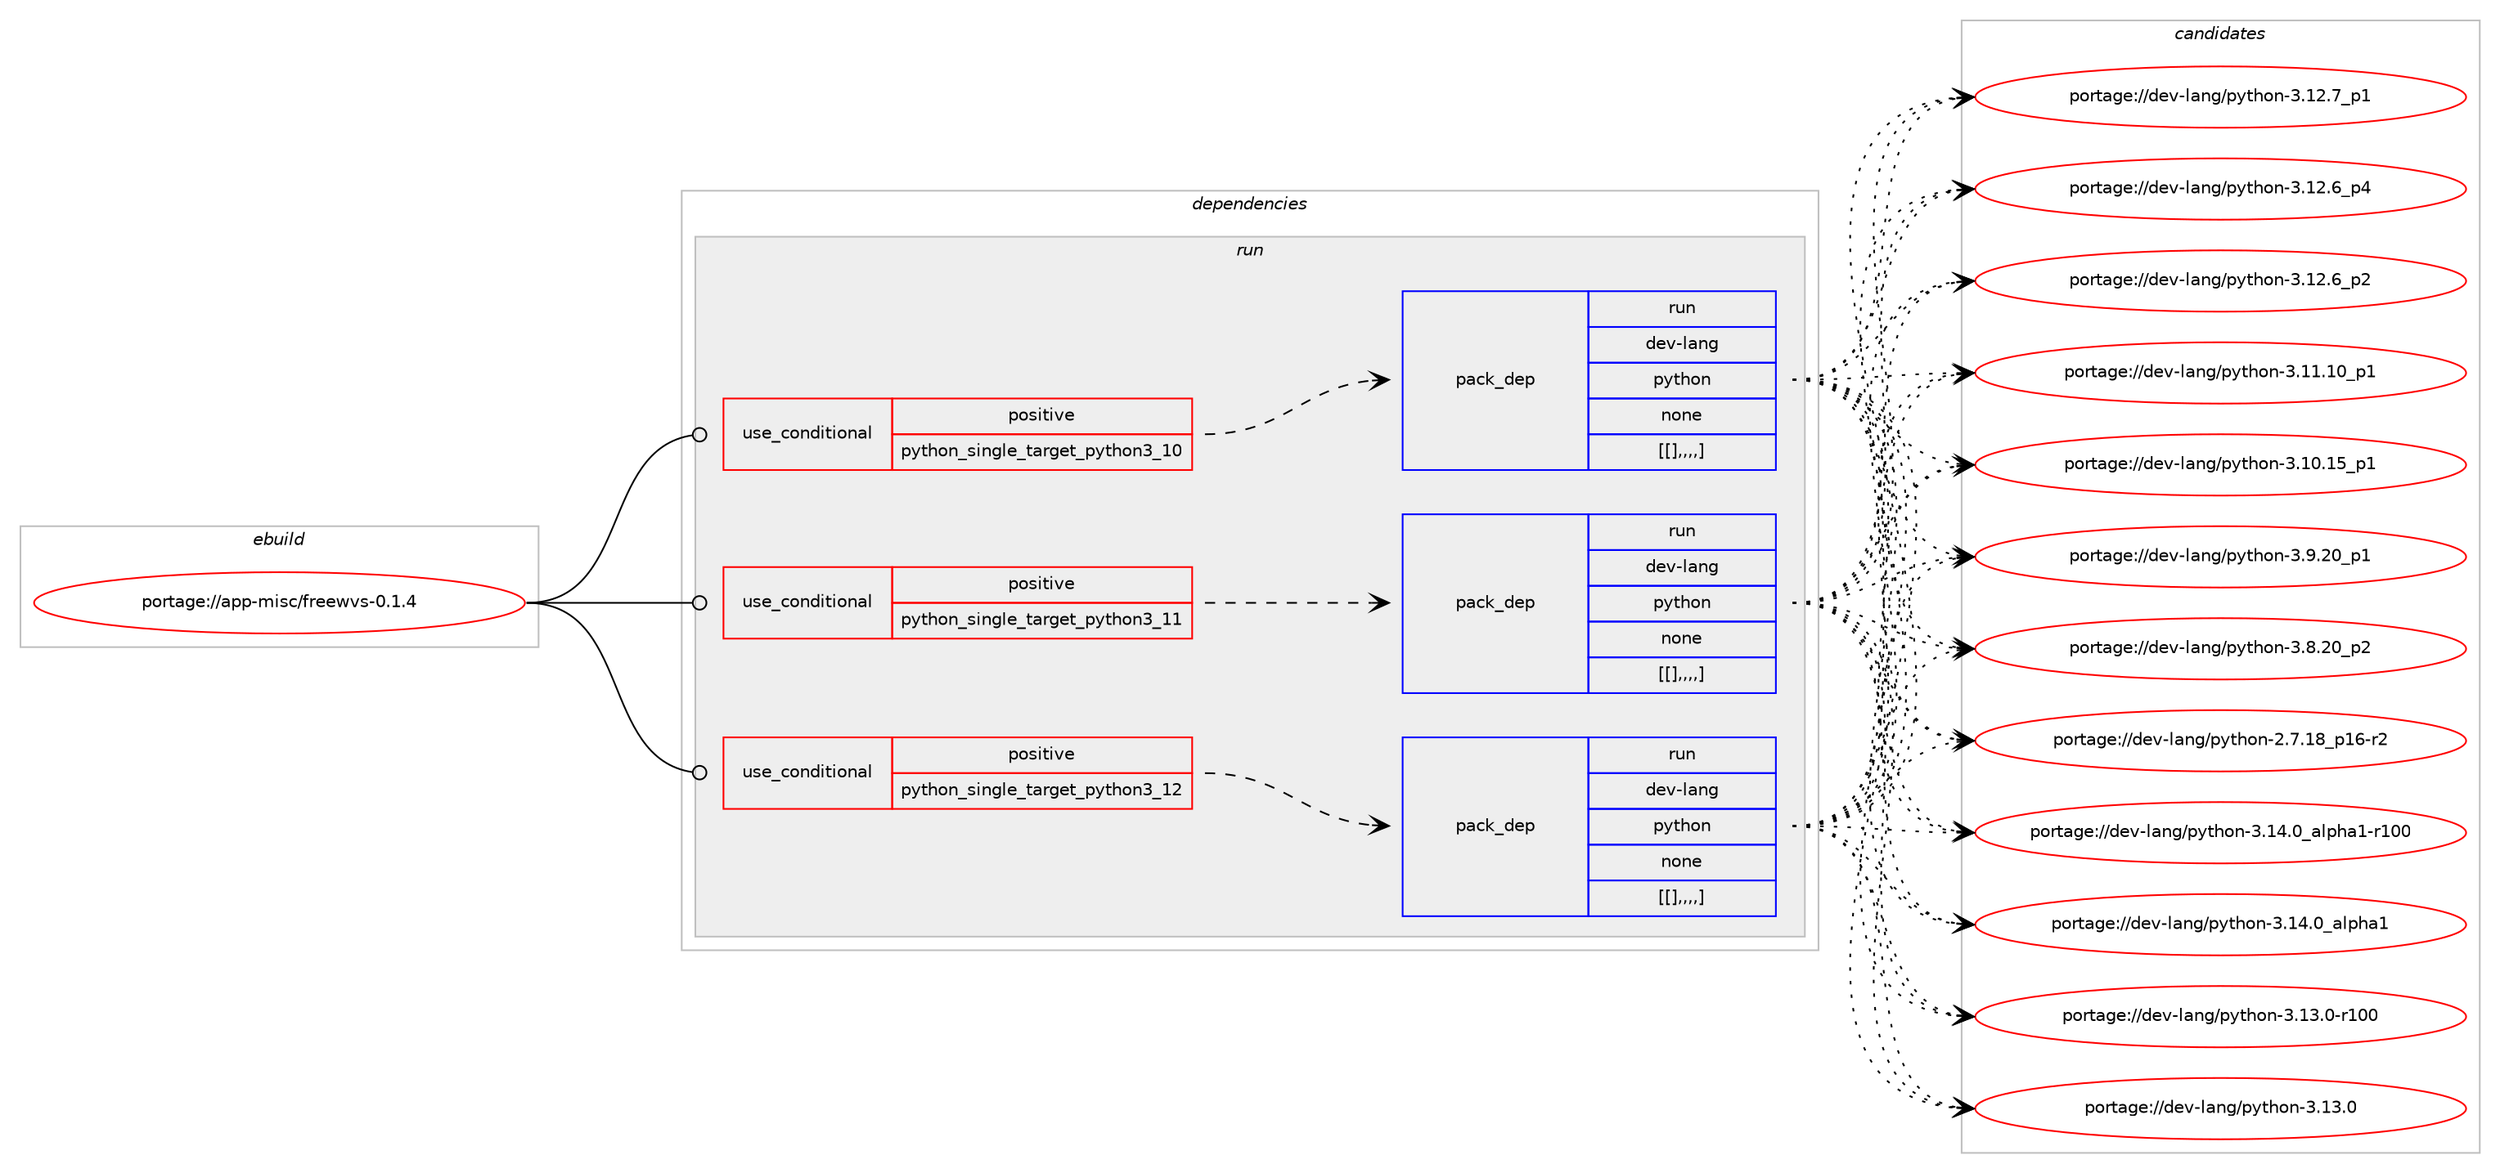 digraph prolog {

# *************
# Graph options
# *************

newrank=true;
concentrate=true;
compound=true;
graph [rankdir=LR,fontname=Helvetica,fontsize=10,ranksep=1.5];#, ranksep=2.5, nodesep=0.2];
edge  [arrowhead=vee];
node  [fontname=Helvetica,fontsize=10];

# **********
# The ebuild
# **********

subgraph cluster_leftcol {
color=gray;
label=<<i>ebuild</i>>;
id [label="portage://app-misc/freewvs-0.1.4", color=red, width=4, href="../app-misc/freewvs-0.1.4.svg"];
}

# ****************
# The dependencies
# ****************

subgraph cluster_midcol {
color=gray;
label=<<i>dependencies</i>>;
subgraph cluster_compile {
fillcolor="#eeeeee";
style=filled;
label=<<i>compile</i>>;
}
subgraph cluster_compileandrun {
fillcolor="#eeeeee";
style=filled;
label=<<i>compile and run</i>>;
}
subgraph cluster_run {
fillcolor="#eeeeee";
style=filled;
label=<<i>run</i>>;
subgraph cond13026 {
dependency43749 [label=<<TABLE BORDER="0" CELLBORDER="1" CELLSPACING="0" CELLPADDING="4"><TR><TD ROWSPAN="3" CELLPADDING="10">use_conditional</TD></TR><TR><TD>positive</TD></TR><TR><TD>python_single_target_python3_10</TD></TR></TABLE>>, shape=none, color=red];
subgraph pack30288 {
dependency43759 [label=<<TABLE BORDER="0" CELLBORDER="1" CELLSPACING="0" CELLPADDING="4" WIDTH="220"><TR><TD ROWSPAN="6" CELLPADDING="30">pack_dep</TD></TR><TR><TD WIDTH="110">run</TD></TR><TR><TD>dev-lang</TD></TR><TR><TD>python</TD></TR><TR><TD>none</TD></TR><TR><TD>[[],,,,]</TD></TR></TABLE>>, shape=none, color=blue];
}
dependency43749:e -> dependency43759:w [weight=20,style="dashed",arrowhead="vee"];
}
id:e -> dependency43749:w [weight=20,style="solid",arrowhead="odot"];
subgraph cond13034 {
dependency43844 [label=<<TABLE BORDER="0" CELLBORDER="1" CELLSPACING="0" CELLPADDING="4"><TR><TD ROWSPAN="3" CELLPADDING="10">use_conditional</TD></TR><TR><TD>positive</TD></TR><TR><TD>python_single_target_python3_11</TD></TR></TABLE>>, shape=none, color=red];
subgraph pack30382 {
dependency43882 [label=<<TABLE BORDER="0" CELLBORDER="1" CELLSPACING="0" CELLPADDING="4" WIDTH="220"><TR><TD ROWSPAN="6" CELLPADDING="30">pack_dep</TD></TR><TR><TD WIDTH="110">run</TD></TR><TR><TD>dev-lang</TD></TR><TR><TD>python</TD></TR><TR><TD>none</TD></TR><TR><TD>[[],,,,]</TD></TR></TABLE>>, shape=none, color=blue];
}
dependency43844:e -> dependency43882:w [weight=20,style="dashed",arrowhead="vee"];
}
id:e -> dependency43844:w [weight=20,style="solid",arrowhead="odot"];
subgraph cond13073 {
dependency43968 [label=<<TABLE BORDER="0" CELLBORDER="1" CELLSPACING="0" CELLPADDING="4"><TR><TD ROWSPAN="3" CELLPADDING="10">use_conditional</TD></TR><TR><TD>positive</TD></TR><TR><TD>python_single_target_python3_12</TD></TR></TABLE>>, shape=none, color=red];
subgraph pack30457 {
dependency43988 [label=<<TABLE BORDER="0" CELLBORDER="1" CELLSPACING="0" CELLPADDING="4" WIDTH="220"><TR><TD ROWSPAN="6" CELLPADDING="30">pack_dep</TD></TR><TR><TD WIDTH="110">run</TD></TR><TR><TD>dev-lang</TD></TR><TR><TD>python</TD></TR><TR><TD>none</TD></TR><TR><TD>[[],,,,]</TD></TR></TABLE>>, shape=none, color=blue];
}
dependency43968:e -> dependency43988:w [weight=20,style="dashed",arrowhead="vee"];
}
id:e -> dependency43968:w [weight=20,style="solid",arrowhead="odot"];
}
}

# **************
# The candidates
# **************

subgraph cluster_choices {
rank=same;
color=gray;
label=<<i>candidates</i>>;

subgraph choice28775 {
color=black;
nodesep=1;
choice100101118451089711010347112121116104111110455146495246489597108112104974945114494848 [label="portage://dev-lang/python-3.14.0_alpha1-r100", color=red, width=4,href="../dev-lang/python-3.14.0_alpha1-r100.svg"];
choice1001011184510897110103471121211161041111104551464952464895971081121049749 [label="portage://dev-lang/python-3.14.0_alpha1", color=red, width=4,href="../dev-lang/python-3.14.0_alpha1.svg"];
choice1001011184510897110103471121211161041111104551464951464845114494848 [label="portage://dev-lang/python-3.13.0-r100", color=red, width=4,href="../dev-lang/python-3.13.0-r100.svg"];
choice10010111845108971101034711212111610411111045514649514648 [label="portage://dev-lang/python-3.13.0", color=red, width=4,href="../dev-lang/python-3.13.0.svg"];
choice100101118451089711010347112121116104111110455146495046559511249 [label="portage://dev-lang/python-3.12.7_p1", color=red, width=4,href="../dev-lang/python-3.12.7_p1.svg"];
choice100101118451089711010347112121116104111110455146495046549511252 [label="portage://dev-lang/python-3.12.6_p4", color=red, width=4,href="../dev-lang/python-3.12.6_p4.svg"];
choice100101118451089711010347112121116104111110455146495046549511250 [label="portage://dev-lang/python-3.12.6_p2", color=red, width=4,href="../dev-lang/python-3.12.6_p2.svg"];
choice10010111845108971101034711212111610411111045514649494649489511249 [label="portage://dev-lang/python-3.11.10_p1", color=red, width=4,href="../dev-lang/python-3.11.10_p1.svg"];
choice10010111845108971101034711212111610411111045514649484649539511249 [label="portage://dev-lang/python-3.10.15_p1", color=red, width=4,href="../dev-lang/python-3.10.15_p1.svg"];
choice100101118451089711010347112121116104111110455146574650489511249 [label="portage://dev-lang/python-3.9.20_p1", color=red, width=4,href="../dev-lang/python-3.9.20_p1.svg"];
choice100101118451089711010347112121116104111110455146564650489511250 [label="portage://dev-lang/python-3.8.20_p2", color=red, width=4,href="../dev-lang/python-3.8.20_p2.svg"];
choice100101118451089711010347112121116104111110455046554649569511249544511450 [label="portage://dev-lang/python-2.7.18_p16-r2", color=red, width=4,href="../dev-lang/python-2.7.18_p16-r2.svg"];
dependency43759:e -> choice100101118451089711010347112121116104111110455146495246489597108112104974945114494848:w [style=dotted,weight="100"];
dependency43759:e -> choice1001011184510897110103471121211161041111104551464952464895971081121049749:w [style=dotted,weight="100"];
dependency43759:e -> choice1001011184510897110103471121211161041111104551464951464845114494848:w [style=dotted,weight="100"];
dependency43759:e -> choice10010111845108971101034711212111610411111045514649514648:w [style=dotted,weight="100"];
dependency43759:e -> choice100101118451089711010347112121116104111110455146495046559511249:w [style=dotted,weight="100"];
dependency43759:e -> choice100101118451089711010347112121116104111110455146495046549511252:w [style=dotted,weight="100"];
dependency43759:e -> choice100101118451089711010347112121116104111110455146495046549511250:w [style=dotted,weight="100"];
dependency43759:e -> choice10010111845108971101034711212111610411111045514649494649489511249:w [style=dotted,weight="100"];
dependency43759:e -> choice10010111845108971101034711212111610411111045514649484649539511249:w [style=dotted,weight="100"];
dependency43759:e -> choice100101118451089711010347112121116104111110455146574650489511249:w [style=dotted,weight="100"];
dependency43759:e -> choice100101118451089711010347112121116104111110455146564650489511250:w [style=dotted,weight="100"];
dependency43759:e -> choice100101118451089711010347112121116104111110455046554649569511249544511450:w [style=dotted,weight="100"];
}
subgraph choice28788 {
color=black;
nodesep=1;
choice100101118451089711010347112121116104111110455146495246489597108112104974945114494848 [label="portage://dev-lang/python-3.14.0_alpha1-r100", color=red, width=4,href="../dev-lang/python-3.14.0_alpha1-r100.svg"];
choice1001011184510897110103471121211161041111104551464952464895971081121049749 [label="portage://dev-lang/python-3.14.0_alpha1", color=red, width=4,href="../dev-lang/python-3.14.0_alpha1.svg"];
choice1001011184510897110103471121211161041111104551464951464845114494848 [label="portage://dev-lang/python-3.13.0-r100", color=red, width=4,href="../dev-lang/python-3.13.0-r100.svg"];
choice10010111845108971101034711212111610411111045514649514648 [label="portage://dev-lang/python-3.13.0", color=red, width=4,href="../dev-lang/python-3.13.0.svg"];
choice100101118451089711010347112121116104111110455146495046559511249 [label="portage://dev-lang/python-3.12.7_p1", color=red, width=4,href="../dev-lang/python-3.12.7_p1.svg"];
choice100101118451089711010347112121116104111110455146495046549511252 [label="portage://dev-lang/python-3.12.6_p4", color=red, width=4,href="../dev-lang/python-3.12.6_p4.svg"];
choice100101118451089711010347112121116104111110455146495046549511250 [label="portage://dev-lang/python-3.12.6_p2", color=red, width=4,href="../dev-lang/python-3.12.6_p2.svg"];
choice10010111845108971101034711212111610411111045514649494649489511249 [label="portage://dev-lang/python-3.11.10_p1", color=red, width=4,href="../dev-lang/python-3.11.10_p1.svg"];
choice10010111845108971101034711212111610411111045514649484649539511249 [label="portage://dev-lang/python-3.10.15_p1", color=red, width=4,href="../dev-lang/python-3.10.15_p1.svg"];
choice100101118451089711010347112121116104111110455146574650489511249 [label="portage://dev-lang/python-3.9.20_p1", color=red, width=4,href="../dev-lang/python-3.9.20_p1.svg"];
choice100101118451089711010347112121116104111110455146564650489511250 [label="portage://dev-lang/python-3.8.20_p2", color=red, width=4,href="../dev-lang/python-3.8.20_p2.svg"];
choice100101118451089711010347112121116104111110455046554649569511249544511450 [label="portage://dev-lang/python-2.7.18_p16-r2", color=red, width=4,href="../dev-lang/python-2.7.18_p16-r2.svg"];
dependency43882:e -> choice100101118451089711010347112121116104111110455146495246489597108112104974945114494848:w [style=dotted,weight="100"];
dependency43882:e -> choice1001011184510897110103471121211161041111104551464952464895971081121049749:w [style=dotted,weight="100"];
dependency43882:e -> choice1001011184510897110103471121211161041111104551464951464845114494848:w [style=dotted,weight="100"];
dependency43882:e -> choice10010111845108971101034711212111610411111045514649514648:w [style=dotted,weight="100"];
dependency43882:e -> choice100101118451089711010347112121116104111110455146495046559511249:w [style=dotted,weight="100"];
dependency43882:e -> choice100101118451089711010347112121116104111110455146495046549511252:w [style=dotted,weight="100"];
dependency43882:e -> choice100101118451089711010347112121116104111110455146495046549511250:w [style=dotted,weight="100"];
dependency43882:e -> choice10010111845108971101034711212111610411111045514649494649489511249:w [style=dotted,weight="100"];
dependency43882:e -> choice10010111845108971101034711212111610411111045514649484649539511249:w [style=dotted,weight="100"];
dependency43882:e -> choice100101118451089711010347112121116104111110455146574650489511249:w [style=dotted,weight="100"];
dependency43882:e -> choice100101118451089711010347112121116104111110455146564650489511250:w [style=dotted,weight="100"];
dependency43882:e -> choice100101118451089711010347112121116104111110455046554649569511249544511450:w [style=dotted,weight="100"];
}
subgraph choice28796 {
color=black;
nodesep=1;
choice100101118451089711010347112121116104111110455146495246489597108112104974945114494848 [label="portage://dev-lang/python-3.14.0_alpha1-r100", color=red, width=4,href="../dev-lang/python-3.14.0_alpha1-r100.svg"];
choice1001011184510897110103471121211161041111104551464952464895971081121049749 [label="portage://dev-lang/python-3.14.0_alpha1", color=red, width=4,href="../dev-lang/python-3.14.0_alpha1.svg"];
choice1001011184510897110103471121211161041111104551464951464845114494848 [label="portage://dev-lang/python-3.13.0-r100", color=red, width=4,href="../dev-lang/python-3.13.0-r100.svg"];
choice10010111845108971101034711212111610411111045514649514648 [label="portage://dev-lang/python-3.13.0", color=red, width=4,href="../dev-lang/python-3.13.0.svg"];
choice100101118451089711010347112121116104111110455146495046559511249 [label="portage://dev-lang/python-3.12.7_p1", color=red, width=4,href="../dev-lang/python-3.12.7_p1.svg"];
choice100101118451089711010347112121116104111110455146495046549511252 [label="portage://dev-lang/python-3.12.6_p4", color=red, width=4,href="../dev-lang/python-3.12.6_p4.svg"];
choice100101118451089711010347112121116104111110455146495046549511250 [label="portage://dev-lang/python-3.12.6_p2", color=red, width=4,href="../dev-lang/python-3.12.6_p2.svg"];
choice10010111845108971101034711212111610411111045514649494649489511249 [label="portage://dev-lang/python-3.11.10_p1", color=red, width=4,href="../dev-lang/python-3.11.10_p1.svg"];
choice10010111845108971101034711212111610411111045514649484649539511249 [label="portage://dev-lang/python-3.10.15_p1", color=red, width=4,href="../dev-lang/python-3.10.15_p1.svg"];
choice100101118451089711010347112121116104111110455146574650489511249 [label="portage://dev-lang/python-3.9.20_p1", color=red, width=4,href="../dev-lang/python-3.9.20_p1.svg"];
choice100101118451089711010347112121116104111110455146564650489511250 [label="portage://dev-lang/python-3.8.20_p2", color=red, width=4,href="../dev-lang/python-3.8.20_p2.svg"];
choice100101118451089711010347112121116104111110455046554649569511249544511450 [label="portage://dev-lang/python-2.7.18_p16-r2", color=red, width=4,href="../dev-lang/python-2.7.18_p16-r2.svg"];
dependency43988:e -> choice100101118451089711010347112121116104111110455146495246489597108112104974945114494848:w [style=dotted,weight="100"];
dependency43988:e -> choice1001011184510897110103471121211161041111104551464952464895971081121049749:w [style=dotted,weight="100"];
dependency43988:e -> choice1001011184510897110103471121211161041111104551464951464845114494848:w [style=dotted,weight="100"];
dependency43988:e -> choice10010111845108971101034711212111610411111045514649514648:w [style=dotted,weight="100"];
dependency43988:e -> choice100101118451089711010347112121116104111110455146495046559511249:w [style=dotted,weight="100"];
dependency43988:e -> choice100101118451089711010347112121116104111110455146495046549511252:w [style=dotted,weight="100"];
dependency43988:e -> choice100101118451089711010347112121116104111110455146495046549511250:w [style=dotted,weight="100"];
dependency43988:e -> choice10010111845108971101034711212111610411111045514649494649489511249:w [style=dotted,weight="100"];
dependency43988:e -> choice10010111845108971101034711212111610411111045514649484649539511249:w [style=dotted,weight="100"];
dependency43988:e -> choice100101118451089711010347112121116104111110455146574650489511249:w [style=dotted,weight="100"];
dependency43988:e -> choice100101118451089711010347112121116104111110455146564650489511250:w [style=dotted,weight="100"];
dependency43988:e -> choice100101118451089711010347112121116104111110455046554649569511249544511450:w [style=dotted,weight="100"];
}
}

}
